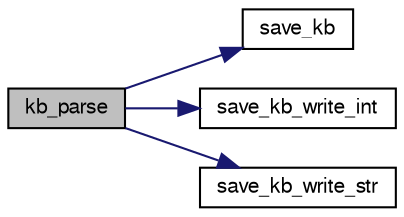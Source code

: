 digraph G
{
  bgcolor="transparent";
  edge [fontname="FreeSans",fontsize="10",labelfontname="FreeSans",labelfontsize="10"];
  node [fontname="FreeSans",fontsize="10",shape=record];
  rankdir=LR;
  Node1 [label="kb_parse",height=0.2,width=0.4,color="black", fillcolor="grey75", style="filled" fontcolor="black"];
  Node1 -> Node2 [color="midnightblue",fontsize="10",style="solid",fontname="FreeSans"];
  Node2 [label="save_kb",height=0.2,width=0.4,color="black",URL="$save__kb_8c.html#aa8a7c2722346c3fc2e07f7e3fff73b19"];
  Node1 -> Node3 [color="midnightblue",fontsize="10",style="solid",fontname="FreeSans"];
  Node3 [label="save_kb_write_int",height=0.2,width=0.4,color="black",URL="$save__kb_8c.html#a79d109a426605a5d7656e68c206c4412"];
  Node1 -> Node4 [color="midnightblue",fontsize="10",style="solid",fontname="FreeSans"];
  Node4 [label="save_kb_write_str",height=0.2,width=0.4,color="black",URL="$save__kb_8c.html#aecc57af2ed527c45f00315ab55647f11"];
}
